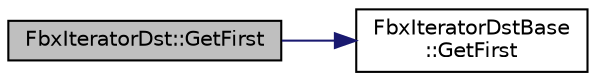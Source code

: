 digraph "FbxIteratorDst::GetFirst"
{
  edge [fontname="Helvetica",fontsize="10",labelfontname="Helvetica",labelfontsize="10"];
  node [fontname="Helvetica",fontsize="10",shape=record];
  rankdir="LR";
  Node4 [label="FbxIteratorDst::GetFirst",height=0.2,width=0.4,color="black", fillcolor="grey75", style="filled", fontcolor="black"];
  Node4 -> Node5 [color="midnightblue",fontsize="10",style="solid",fontname="Helvetica"];
  Node5 [label="FbxIteratorDstBase\l::GetFirst",height=0.2,width=0.4,color="black", fillcolor="white", style="filled",URL="$class_fbx_iterator_dst_base.html#a52413f0e25a78503bbd1add8a30fec80"];
}
